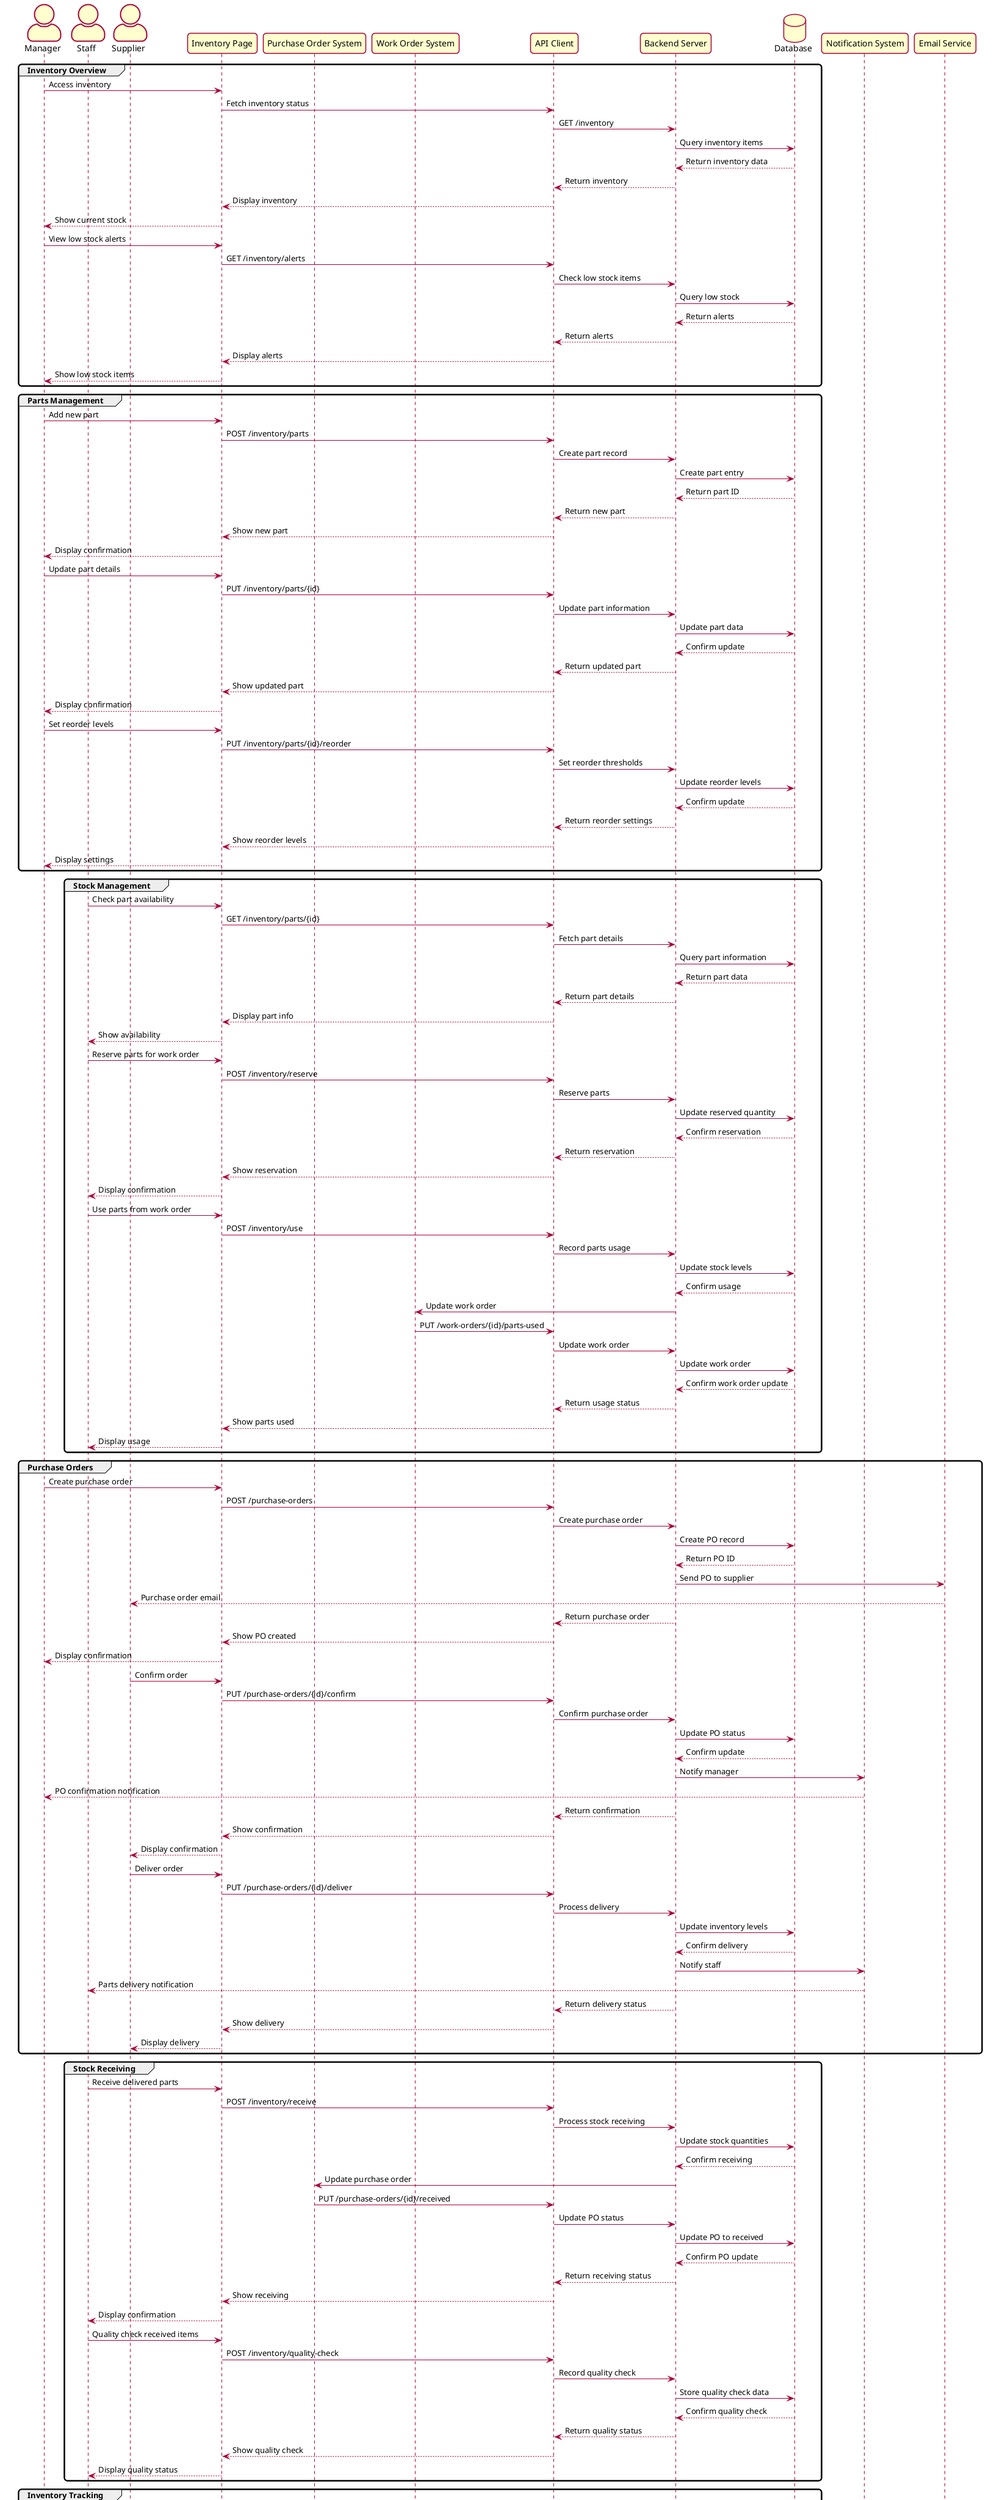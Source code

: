 @startuml Inventory Management Flow
skin rose
skinparam actorStyle awesome
skinparam roundcorner 10
skinparam shadowing false

actor "Manager" as Manager
actor "Staff" as Staff
actor "Supplier" as Supplier
participant "Inventory Page" as InventoryPage
participant "Purchase Order System" as POSystem
participant "Work Order System" as WOSystem
participant "API Client" as API
participant "Backend Server" as Server
database "Database" as DB
participant "Notification System" as NotificationSystem
participant "Email Service" as EmailService

' === Inventory Overview ===
group Inventory Overview
    Manager -> InventoryPage: Access inventory
    InventoryPage -> API: Fetch inventory status
    API -> Server: GET /inventory
    Server -> DB: Query inventory items
    DB --> Server: Return inventory data
    Server --> API: Return inventory
    API --> InventoryPage: Display inventory
    InventoryPage --> Manager: Show current stock
    
    Manager -> InventoryPage: View low stock alerts
    InventoryPage -> API: GET /inventory/alerts
    API -> Server: Check low stock items
    Server -> DB: Query low stock
    DB --> Server: Return alerts
    Server --> API: Return alerts
    API --> InventoryPage: Display alerts
    InventoryPage --> Manager: Show low stock items
end

' === Parts Management ===
group Parts Management
    Manager -> InventoryPage: Add new part
    InventoryPage -> API: POST /inventory/parts
    API -> Server: Create part record
    Server -> DB: Create part entry
    DB --> Server: Return part ID
    Server --> API: Return new part
    API --> InventoryPage: Show new part
    InventoryPage --> Manager: Display confirmation
    
    Manager -> InventoryPage: Update part details
    InventoryPage -> API: PUT /inventory/parts/{id}
    API -> Server: Update part information
    Server -> DB: Update part data
    DB --> Server: Confirm update
    Server --> API: Return updated part
    API --> InventoryPage: Show updated part
    InventoryPage --> Manager: Display confirmation
    
    Manager -> InventoryPage: Set reorder levels
    InventoryPage -> API: PUT /inventory/parts/{id}/reorder
    API -> Server: Set reorder thresholds
    Server -> DB: Update reorder levels
    DB --> Server: Confirm update
    Server --> API: Return reorder settings
    API --> InventoryPage: Show reorder levels
    InventoryPage --> Manager: Display settings
end

' === Stock Management ===
group Stock Management
    Staff -> InventoryPage: Check part availability
    InventoryPage -> API: GET /inventory/parts/{id}
    API -> Server: Fetch part details
    Server -> DB: Query part information
    DB --> Server: Return part data
    Server --> API: Return part details
    API --> InventoryPage: Display part info
    InventoryPage --> Staff: Show availability
    
    Staff -> InventoryPage: Reserve parts for work order
    InventoryPage -> API: POST /inventory/reserve
    API -> Server: Reserve parts
    Server -> DB: Update reserved quantity
    DB --> Server: Confirm reservation
    Server --> API: Return reservation
    API --> InventoryPage: Show reservation
    InventoryPage --> Staff: Display confirmation
    
    Staff -> InventoryPage: Use parts from work order
    InventoryPage -> API: POST /inventory/use
    API -> Server: Record parts usage
    Server -> DB: Update stock levels
    DB --> Server: Confirm usage
    Server -> WOSystem: Update work order
    WOSystem -> API: PUT /work-orders/{id}/parts-used
    API -> Server: Update work order
    Server -> DB: Update work order
    DB --> Server: Confirm work order update
    Server --> API: Return usage status
    API --> InventoryPage: Show parts used
    InventoryPage --> Staff: Display usage
end

' === Purchase Orders ===
group Purchase Orders
    Manager -> InventoryPage: Create purchase order
    InventoryPage -> API: POST /purchase-orders
    API -> Server: Create purchase order
    Server -> DB: Create PO record
    DB --> Server: Return PO ID
    Server -> EmailService: Send PO to supplier
    EmailService --> Supplier: Purchase order email
    Server --> API: Return purchase order
    API --> InventoryPage: Show PO created
    InventoryPage --> Manager: Display confirmation
    
    Supplier -> InventoryPage: Confirm order
    InventoryPage -> API: PUT /purchase-orders/{id}/confirm
    API -> Server: Confirm purchase order
    Server -> DB: Update PO status
    DB --> Server: Confirm update
    Server -> NotificationSystem: Notify manager
    NotificationSystem --> Manager: PO confirmation notification
    Server --> API: Return confirmation
    API --> InventoryPage: Show confirmation
    InventoryPage --> Supplier: Display confirmation
    
    Supplier -> InventoryPage: Deliver order
    InventoryPage -> API: PUT /purchase-orders/{id}/deliver
    API -> Server: Process delivery
    Server -> DB: Update inventory levels
    DB --> Server: Confirm delivery
    Server -> NotificationSystem: Notify staff
    NotificationSystem --> Staff: Parts delivery notification
    Server --> API: Return delivery status
    API --> InventoryPage: Show delivery
    InventoryPage --> Supplier: Display delivery
end

' === Stock Receiving ===
group Stock Receiving
    Staff -> InventoryPage: Receive delivered parts
    InventoryPage -> API: POST /inventory/receive
    API -> Server: Process stock receiving
    Server -> DB: Update stock quantities
    DB --> Server: Confirm receiving
    Server -> POSystem: Update purchase order
    POSystem -> API: PUT /purchase-orders/{id}/received
    API -> Server: Update PO status
    Server -> DB: Update PO to received
    DB --> Server: Confirm PO update
    Server --> API: Return receiving status
    API --> InventoryPage: Show receiving
    InventoryPage --> Staff: Display confirmation
    
    Staff -> InventoryPage: Quality check received items
    InventoryPage -> API: POST /inventory/quality-check
    API -> Server: Record quality check
    Server -> DB: Store quality check data
    DB --> Server: Confirm quality check
    Server --> API: Return quality status
    API --> InventoryPage: Show quality check
    InventoryPage --> Staff: Display quality status
end

' === Inventory Tracking ===
group Inventory Tracking
    Manager -> InventoryPage: View inventory reports
    InventoryPage -> API: GET /inventory/reports
    API -> Server: Generate inventory analytics
    Server -> DB: Query inventory data
    DB --> Server: Return analytics
    Server --> API: Return reports
    API --> InventoryPage: Display reports
    InventoryPage --> Manager: Show inventory analytics
    
    Manager -> InventoryPage: Track part usage
    InventoryPage -> API: GET /inventory/usage
    API -> Server: Fetch usage statistics
    Server -> DB: Query usage data
    DB --> Server: Return usage stats
    Server --> API: Return usage data
    API --> InventoryPage: Display usage
    InventoryPage --> Manager: Show usage patterns
    
    Manager -> InventoryPage: Export inventory data
    InventoryPage -> API: GET /inventory/export
    API -> Server: Generate export data
    Server -> DB: Query export data
    DB --> Server: Return export data
    Server --> API: Return export file
    API --> InventoryPage: Download export
    InventoryPage --> Manager: Provide export file
end

' === Automatic Reordering ===
group Automatic Reordering
    loop Daily Stock Check
        Server -> DB: Check stock levels
        DB --> Server: Return low stock items
        alt Items Below Reorder Level
            Server -> POSystem: Create automatic PO
            POSystem -> API: POST /purchase-orders/auto
            API -> Server: Create auto purchase order
            Server -> DB: Create PO record
            DB --> Server: Return PO ID
            Server -> NotificationSystem: Alert manager
            NotificationSystem --> Manager: Auto PO notification
            Server -> EmailService: Send auto PO to supplier
            EmailService --> Supplier: Automatic order email
        end
    end
end

' === Inventory Auditing ===
group Inventory Auditing
    Manager -> InventoryPage: Start inventory audit
    InventoryPage -> API: POST /inventory/audit
    API -> Server: Create audit record
    Server -> DB: Create audit entry
    DB --> Server: Return audit ID
    Server --> API: Return audit
    API --> InventoryPage: Show audit started
    InventoryPage --> Manager: Display audit
    
    Staff -> InventoryPage: Count physical inventory
    InventoryPage -> API: POST /inventory/audit/count
    API -> Server: Record physical count
    Server -> DB: Store count data
    DB --> Server: Confirm count
    Server --> API: Return count status
    API --> InventoryPage: Show count recorded
    InventoryPage --> Staff: Display confirmation
    
    Manager -> InventoryPage: Reconcile inventory
    InventoryPage -> API: POST /inventory/audit/reconcile
    API -> Server: Reconcile counts
    Server -> DB: Compare physical vs system
    DB --> Server: Return discrepancies
    Server --> API: Return reconciliation
    API --> InventoryPage: Show discrepancies
    InventoryPage --> Manager: Display reconciliation
end

' === Supplier Management ===
group Supplier Management
    Manager -> InventoryPage: Manage suppliers
    InventoryPage -> API: GET /suppliers
    API -> Server: Fetch supplier list
    Server -> DB: Query suppliers
    DB --> Server: Return suppliers
    Server --> API: Return supplier data
    API --> InventoryPage: Display suppliers
    InventoryPage --> Manager: Show supplier list
    
    Manager -> InventoryPage: Add new supplier
    InventoryPage -> API: POST /suppliers
    API -> Server: Create supplier
    Server -> DB: Create supplier record
    DB --> Server: Return supplier ID
    Server --> API: Return new supplier
    API --> InventoryPage: Show new supplier
    InventoryPage --> Manager: Display confirmation
    
    Manager -> InventoryPage: Update supplier info
    InventoryPage -> API: PUT /suppliers/{id}
    API -> Server: Update supplier
    Server -> DB: Update supplier data
    DB --> Server: Confirm update
    Server --> API: Return updated supplier
    API --> InventoryPage: Show updated supplier
    InventoryPage --> Manager: Display confirmation
end

@enduml 